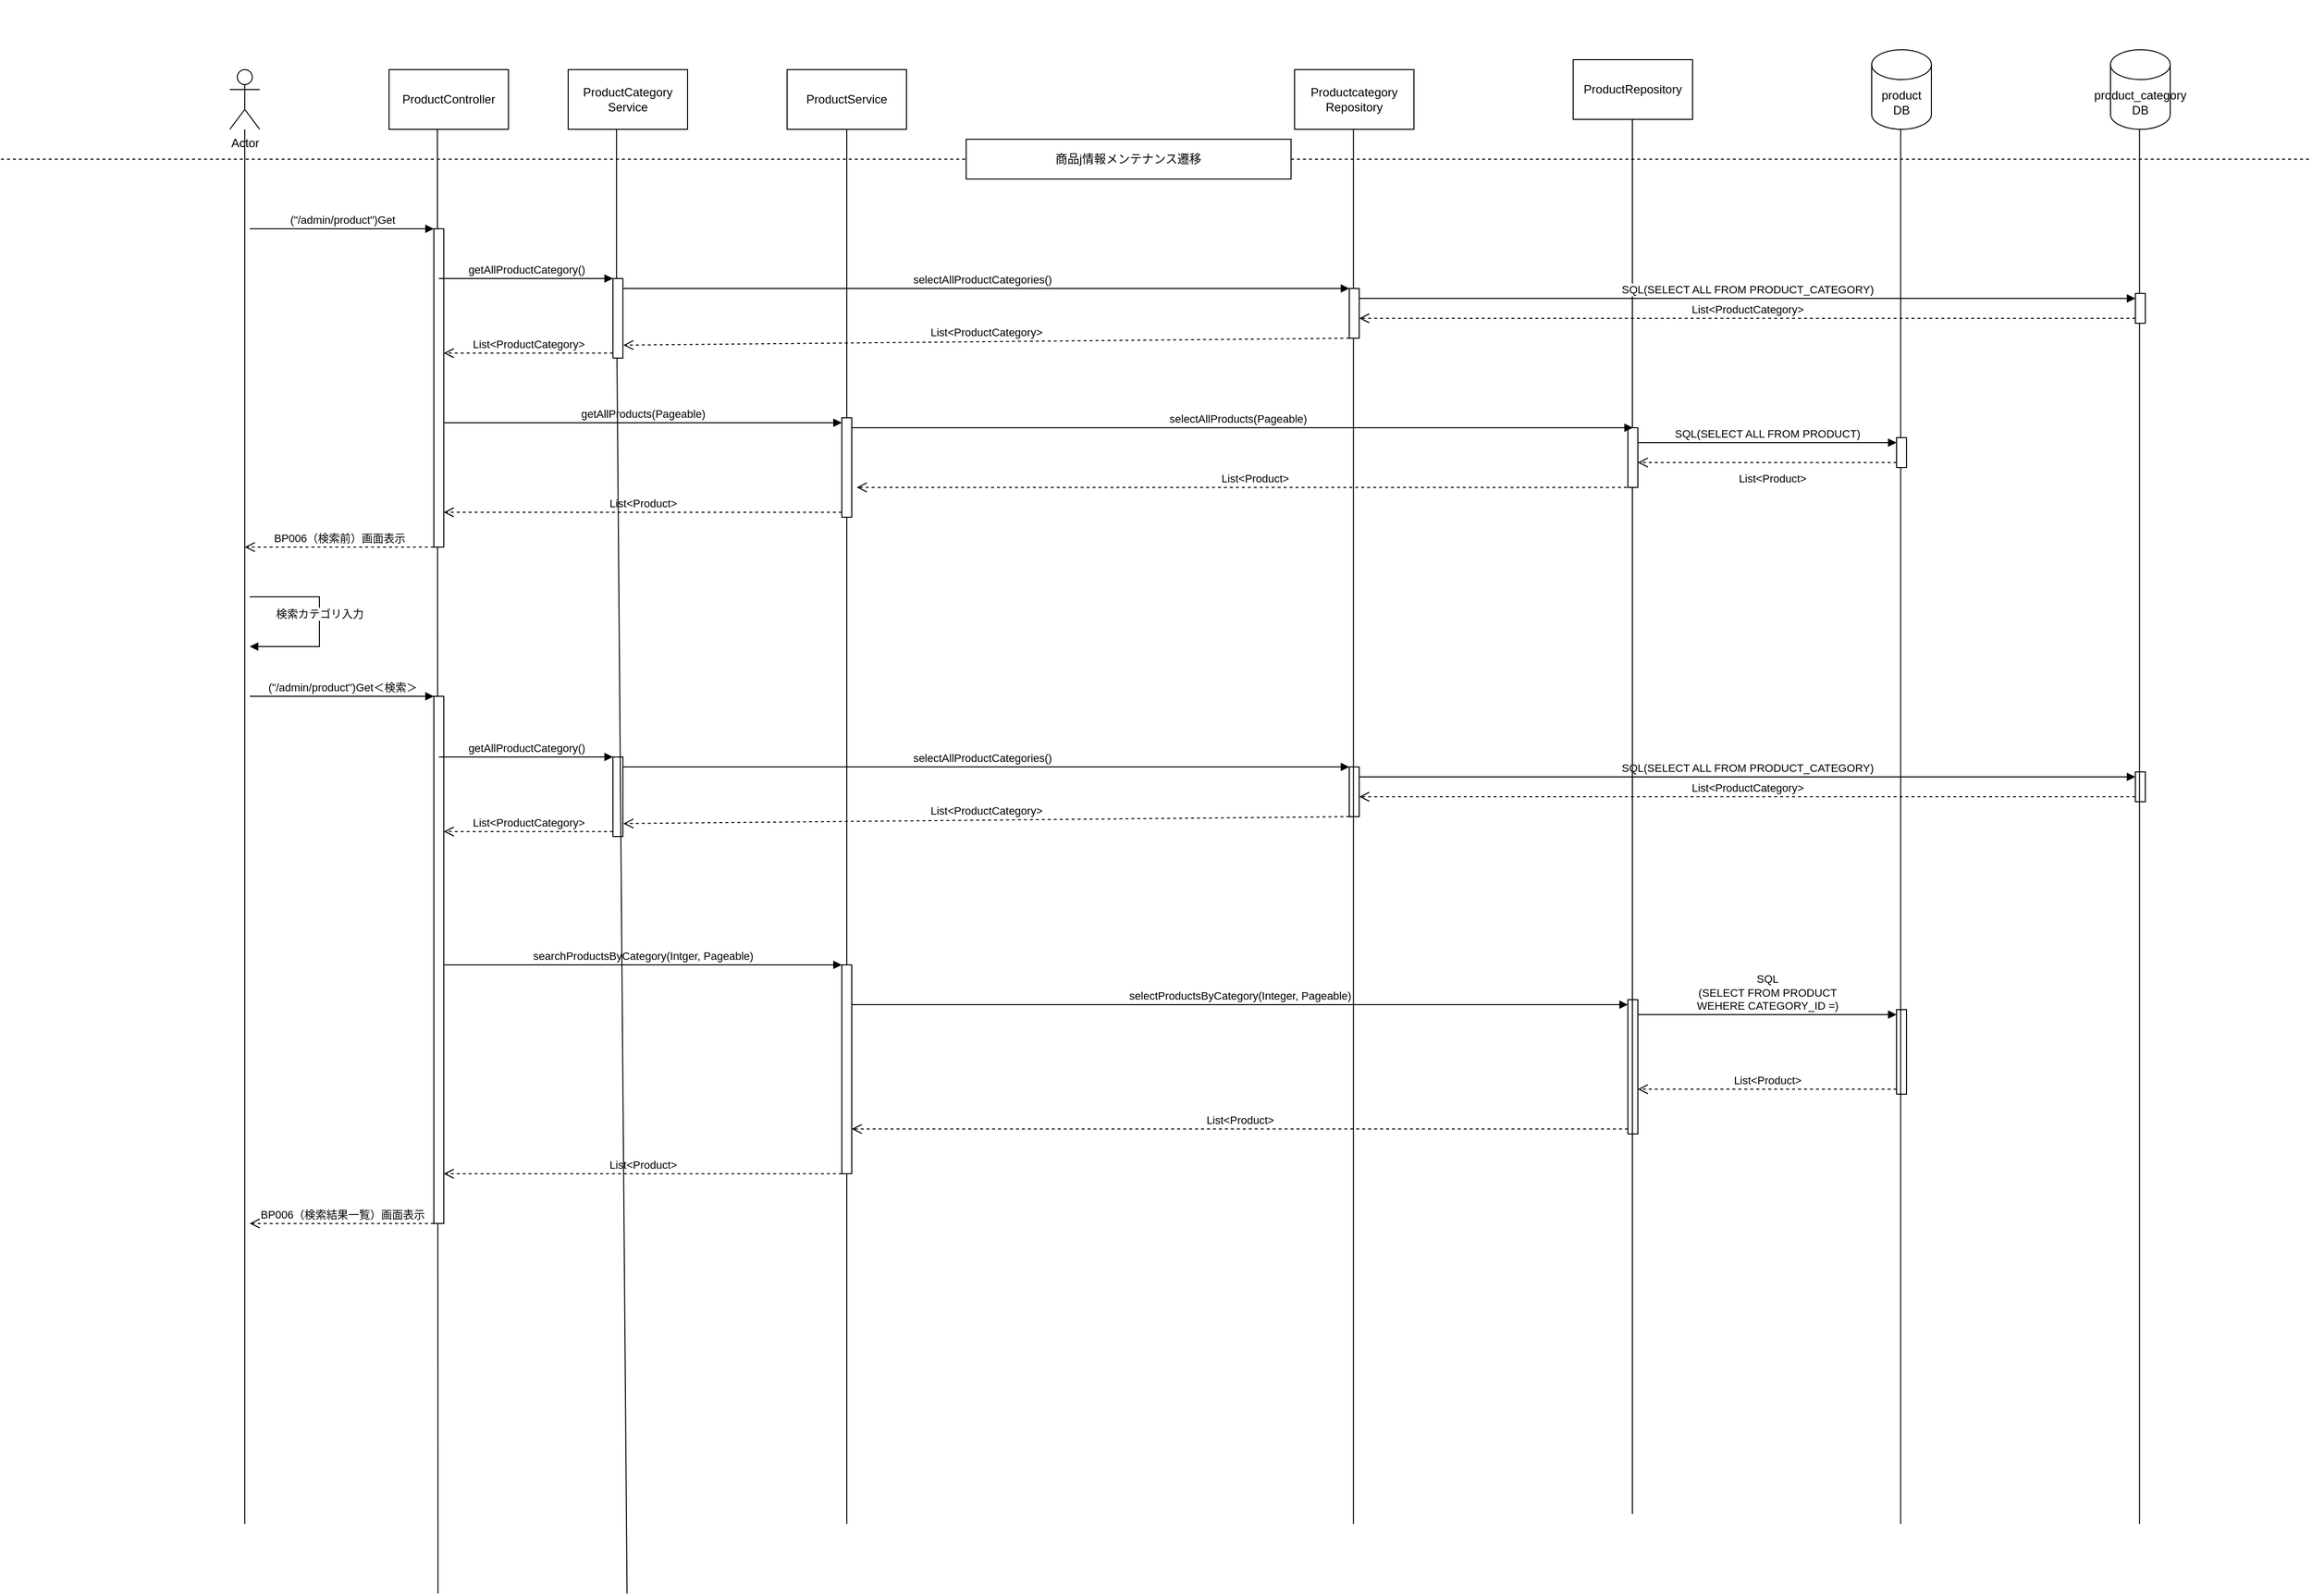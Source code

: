 <mxfile><diagram id="nW0lQf4Ng45Vo50XcFha" name="Page-1"><mxGraphModel dx="1443" dy="1142" grid="1" gridSize="10" guides="1" tooltips="1" connect="1" arrows="1" fold="1" page="1" pageScale="1" pageWidth="850" pageHeight="1100" math="0" shadow="0"><root><mxCell id="0"/><mxCell id="1" parent="0"/><mxCell id="2" value="" style="group" parent="1" vertex="1" connectable="0"><mxGeometry x="190" y="100" width="120" height="1462" as="geometry"/></mxCell><mxCell id="4" value="" style="endArrow=none;html=1;entryX=0.405;entryY=1.004;entryDx=0;entryDy=0;entryPerimeter=0;" parent="2" target="3" edge="1"><mxGeometry width="50" height="50" relative="1" as="geometry"><mxPoint x="59.17" y="1462" as="sourcePoint"/><mxPoint x="59" as="targetPoint"/></mxGeometry></mxCell><mxCell id="7" value="" style="html=1;points=[[0,0,0,0,5],[0,1,0,0,-5],[1,0,0,0,5],[1,1,0,0,-5]];perimeter=orthogonalPerimeter;outlineConnect=0;targetShapes=umlLifeline;portConstraint=eastwest;newEdgeStyle={&quot;curved&quot;:0,&quot;rounded&quot;:0};" parent="2" vertex="1"><mxGeometry x="55" y="560" width="10" height="530" as="geometry"/></mxCell><mxCell id="94" value="" style="html=1;points=[[0,0,0,0,5],[0,1,0,0,-5],[1,0,0,0,5],[1,1,0,0,-5]];perimeter=orthogonalPerimeter;outlineConnect=0;targetShapes=umlLifeline;portConstraint=eastwest;newEdgeStyle={&quot;curved&quot;:0,&quot;rounded&quot;:0};" parent="2" vertex="1"><mxGeometry x="55" y="90" width="10" height="320" as="geometry"/></mxCell><mxCell id="27" value="" style="group" parent="1" vertex="1" connectable="0"><mxGeometry x="600" y="30" width="1365" height="1462" as="geometry"/></mxCell><mxCell id="28" value="ProductService" style="rounded=0;whiteSpace=wrap;html=1;" parent="27" vertex="1"><mxGeometry width="120" height="60" as="geometry"/></mxCell><mxCell id="29" value="" style="endArrow=none;html=1;" parent="27" edge="1"><mxGeometry width="50" height="50" relative="1" as="geometry"><mxPoint x="60" y="1462" as="sourcePoint"/><mxPoint x="60" y="60" as="targetPoint"/></mxGeometry></mxCell><mxCell id="139" value="" style="html=1;points=[[0,0,0,0,5],[0,1,0,0,-5],[1,0,0,0,5],[1,1,0,0,-5]];perimeter=orthogonalPerimeter;outlineConnect=0;targetShapes=umlLifeline;portConstraint=eastwest;newEdgeStyle={&quot;curved&quot;:0,&quot;rounded&quot;:0};" parent="27" vertex="1"><mxGeometry x="55" y="350" width="10" height="100" as="geometry"/></mxCell><mxCell id="42" value="SQL&lt;div&gt;(SELECT FROM PRODUCT&lt;div&gt;WEHERE CATEGORY_ID =)&lt;/div&gt;&lt;/div&gt;" style="html=1;verticalAlign=bottom;endArrow=block;curved=0;rounded=0;entryX=0;entryY=0;entryDx=0;entryDy=5;" parent="27" source="117" target="41" edge="1"><mxGeometry relative="1" as="geometry"><mxPoint x="880" y="1025" as="sourcePoint"/></mxGeometry></mxCell><mxCell id="74" value="List&amp;lt;Product&amp;gt;" style="html=1;verticalAlign=bottom;endArrow=open;dashed=1;endSize=8;curved=0;rounded=0;exitX=0;exitY=1;exitDx=0;exitDy=-5;" parent="27" source="41" target="117" edge="1"><mxGeometry relative="1" as="geometry"><mxPoint x="965" y="1105.0" as="targetPoint"/></mxGeometry></mxCell><mxCell id="41" value="" style="html=1;points=[[0,0,0,0,5],[0,1,0,0,-5],[1,0,0,0,5],[1,1,0,0,-5]];perimeter=orthogonalPerimeter;outlineConnect=0;targetShapes=umlLifeline;portConstraint=eastwest;newEdgeStyle={&quot;curved&quot;:0,&quot;rounded&quot;:0};" parent="27" vertex="1"><mxGeometry x="1115" y="945" width="10" height="85" as="geometry"/></mxCell><mxCell id="118" value="selectProductsByCategory(Integer, Pageable)" style="html=1;verticalAlign=bottom;endArrow=block;curved=0;rounded=0;entryX=0;entryY=0;entryDx=0;entryDy=5;" parent="27" source="114" target="117" edge="1"><mxGeometry relative="1" as="geometry"><mxPoint x="565" y="1015" as="sourcePoint"/></mxGeometry></mxCell><mxCell id="119" value="List&amp;lt;Product&amp;gt;" style="html=1;verticalAlign=bottom;endArrow=open;dashed=1;endSize=8;curved=0;rounded=0;exitX=0;exitY=1;exitDx=0;exitDy=-5;" parent="27" source="117" target="114" edge="1"><mxGeometry relative="1" as="geometry"><mxPoint x="565" y="1055" as="targetPoint"/></mxGeometry></mxCell><mxCell id="117" value="" style="html=1;points=[[0,0,0,0,5],[0,1,0,0,-5],[1,0,0,0,5],[1,1,0,0,-5]];perimeter=orthogonalPerimeter;outlineConnect=0;targetShapes=umlLifeline;portConstraint=eastwest;newEdgeStyle={&quot;curved&quot;:0,&quot;rounded&quot;:0};" parent="27" vertex="1"><mxGeometry x="845" y="935" width="10" height="135" as="geometry"/></mxCell><mxCell id="114" value="" style="html=1;points=[[0,0,0,0,5],[0,1,0,0,-5],[1,0,0,0,5],[1,1,0,0,-5]];perimeter=orthogonalPerimeter;outlineConnect=0;targetShapes=umlLifeline;portConstraint=eastwest;newEdgeStyle={&quot;curved&quot;:0,&quot;rounded&quot;:0};" parent="27" vertex="1"><mxGeometry x="55" y="900" width="10" height="210" as="geometry"/></mxCell><mxCell id="194" value="List&amp;lt;Product&amp;gt;" style="html=1;verticalAlign=bottom;endArrow=open;dashed=1;endSize=8;curved=0;rounded=0;" parent="27" edge="1"><mxGeometry relative="1" as="geometry"><mxPoint x="55" y="1110" as="sourcePoint"/><mxPoint x="-345" y="1110" as="targetPoint"/></mxGeometry></mxCell><mxCell id="193" value="searchProductsByCategory(Intger, Pageable)" style="html=1;verticalAlign=bottom;endArrow=block;curved=0;rounded=0;" parent="27" edge="1"><mxGeometry width="80" relative="1" as="geometry"><mxPoint x="-345" y="900" as="sourcePoint"/><mxPoint x="55" y="900" as="targetPoint"/></mxGeometry></mxCell><mxCell id="204" value="getAllProductCategory()" style="html=1;verticalAlign=bottom;endArrow=block;curved=0;rounded=0;" parent="27" target="206" edge="1"><mxGeometry x="-0.002" relative="1" as="geometry"><mxPoint x="-350" y="691" as="sourcePoint"/><mxPoint x="50" y="691" as="targetPoint"/><mxPoint as="offset"/></mxGeometry></mxCell><mxCell id="205" value="List&amp;lt;ProductCategory&amp;gt;" style="html=1;verticalAlign=bottom;endArrow=open;dashed=1;endSize=8;curved=0;rounded=0;exitX=0;exitY=1;exitDx=0;exitDy=-5;" parent="27" source="206" edge="1"><mxGeometry relative="1" as="geometry"><mxPoint x="-345" y="766" as="targetPoint"/></mxGeometry></mxCell><mxCell id="206" value="" style="html=1;points=[[0,0,0,0,5],[0,1,0,0,-5],[1,0,0,0,5],[1,1,0,0,-5]];perimeter=orthogonalPerimeter;outlineConnect=0;targetShapes=umlLifeline;portConstraint=eastwest;newEdgeStyle={&quot;curved&quot;:0,&quot;rounded&quot;:0};" parent="27" vertex="1"><mxGeometry x="-175" y="691" width="10" height="80" as="geometry"/></mxCell><mxCell id="207" value="selectAllProductCategories()" style="html=1;verticalAlign=bottom;endArrow=block;curved=0;rounded=0;entryX=0;entryY=0;entryDx=0;entryDy=5;" parent="27" edge="1"><mxGeometry x="-0.011" relative="1" as="geometry"><mxPoint x="-165" y="701" as="sourcePoint"/><mxPoint as="offset"/><mxPoint x="565" y="701" as="targetPoint"/></mxGeometry></mxCell><mxCell id="208" value="List&amp;lt;ProductCategory&amp;gt;" style="html=1;verticalAlign=bottom;endArrow=open;dashed=1;endSize=8;curved=0;rounded=0;entryX=1.049;entryY=0.837;entryDx=0;entryDy=0;entryPerimeter=0;" parent="27" source="211" target="206" edge="1"><mxGeometry relative="1" as="geometry"><mxPoint x="670" y="786" as="targetPoint"/></mxGeometry></mxCell><mxCell id="209" value="SQL(SELECT ALL FROM PRODUCT_CATEGORY)" style="html=1;verticalAlign=bottom;endArrow=block;curved=0;rounded=0;entryX=0;entryY=0;entryDx=0;entryDy=5;" parent="27" source="211" target="212" edge="1"><mxGeometry relative="1" as="geometry"><mxPoint x="1040" y="736" as="sourcePoint"/></mxGeometry></mxCell><mxCell id="210" value="List&amp;lt;ProductCategory&amp;gt;" style="html=1;verticalAlign=bottom;endArrow=open;dashed=1;endSize=8;curved=0;rounded=0;exitX=0;exitY=1;exitDx=0;exitDy=-5;" parent="27" source="212" target="211" edge="1"><mxGeometry relative="1" as="geometry"><mxPoint x="1040" y="806" as="targetPoint"/><mxPoint as="offset"/></mxGeometry></mxCell><mxCell id="211" value="" style="html=1;points=[[0,0,0,0,5],[0,1,0,0,-5],[1,0,0,0,5],[1,1,0,0,-5]];perimeter=orthogonalPerimeter;outlineConnect=0;targetShapes=umlLifeline;portConstraint=eastwest;newEdgeStyle={&quot;curved&quot;:0,&quot;rounded&quot;:0};" parent="27" vertex="1"><mxGeometry x="565" y="701" width="10" height="50" as="geometry"/></mxCell><mxCell id="212" value="" style="html=1;points=[[0,0,0,0,5],[0,1,0,0,-5],[1,0,0,0,5],[1,1,0,0,-5]];perimeter=orthogonalPerimeter;outlineConnect=0;targetShapes=umlLifeline;portConstraint=eastwest;newEdgeStyle={&quot;curved&quot;:0,&quot;rounded&quot;:0};" parent="27" vertex="1"><mxGeometry x="1355" y="706" width="10" height="30" as="geometry"/></mxCell><mxCell id="32" value="" style="group" parent="1" vertex="1" connectable="0"><mxGeometry x="1390" y="-40" width="120" height="1462" as="geometry"/></mxCell><mxCell id="33" value="ProductRepository" style="rounded=0;whiteSpace=wrap;html=1;" parent="32" vertex="1"><mxGeometry y="60" width="120" height="60" as="geometry"/></mxCell><mxCell id="34" value="" style="endArrow=none;html=1;" parent="32" edge="1"><mxGeometry width="50" height="50" relative="1" as="geometry"><mxPoint x="59.5" y="1522" as="sourcePoint"/><mxPoint x="59.5" y="120" as="targetPoint"/></mxGeometry></mxCell><mxCell id="145" value="" style="html=1;points=[[0,0,0,0,5],[0,1,0,0,-5],[1,0,0,0,5],[1,1,0,0,-5]];perimeter=orthogonalPerimeter;outlineConnect=0;targetShapes=umlLifeline;portConstraint=eastwest;newEdgeStyle={&quot;curved&quot;:0,&quot;rounded&quot;:0};" parent="32" vertex="1"><mxGeometry x="55" y="430" width="10" height="60" as="geometry"/></mxCell><mxCell id="37" value="" style="group" parent="1" vertex="1" connectable="0"><mxGeometry x="1690" y="10" width="60" height="1482" as="geometry"/></mxCell><mxCell id="38" value="product&lt;div&gt;DB&lt;/div&gt;" style="shape=cylinder3;whiteSpace=wrap;html=1;boundedLbl=1;backgroundOutline=1;size=15;" parent="37" vertex="1"><mxGeometry width="60" height="80" as="geometry"/></mxCell><mxCell id="39" value="" style="endArrow=none;html=1;" parent="37" edge="1"><mxGeometry width="50" height="50" relative="1" as="geometry"><mxPoint x="29.17" y="1482" as="sourcePoint"/><mxPoint x="29.17" y="80" as="targetPoint"/></mxGeometry></mxCell><mxCell id="150" value="" style="html=1;points=[[0,0,0,0,5],[0,1,0,0,-5],[1,0,0,0,5],[1,1,0,0,-5]];perimeter=orthogonalPerimeter;outlineConnect=0;targetShapes=umlLifeline;portConstraint=eastwest;newEdgeStyle={&quot;curved&quot;:0,&quot;rounded&quot;:0};" parent="37" vertex="1"><mxGeometry x="25" y="390" width="10" height="30" as="geometry"/></mxCell><mxCell id="43" value="" style="group" parent="1" vertex="1" connectable="0"><mxGeometry x="40" y="30" width="30" height="1462" as="geometry"/></mxCell><mxCell id="44" value="Actor" style="shape=umlActor;verticalLabelPosition=bottom;verticalAlign=top;html=1;outlineConnect=0;" parent="43" vertex="1"><mxGeometry width="30" height="60" as="geometry"/></mxCell><mxCell id="45" value="" style="endArrow=none;html=1;" parent="43" target="44" edge="1"><mxGeometry width="50" height="50" relative="1" as="geometry"><mxPoint x="15" y="1462" as="sourcePoint"/><mxPoint x="770" y="60" as="targetPoint"/></mxGeometry></mxCell><mxCell id="54" value="" style="group" parent="1" vertex="1" connectable="0"><mxGeometry x="-190" y="100" width="2320" height="40" as="geometry"/></mxCell><mxCell id="55" value="" style="endArrow=none;dashed=1;html=1;" parent="54" source="57" edge="1"><mxGeometry width="50" height="50" relative="1" as="geometry"><mxPoint y="20" as="sourcePoint"/><mxPoint x="2320.0" y="20" as="targetPoint"/></mxGeometry></mxCell><mxCell id="56" value="" style="endArrow=none;dashed=1;html=1;" parent="54" target="57" edge="1"><mxGeometry width="50" height="50" relative="1" as="geometry"><mxPoint y="20" as="sourcePoint"/><mxPoint x="2320.0" y="20" as="targetPoint"/></mxGeometry></mxCell><mxCell id="57" value="商品j情報メンテナンス遷移" style="rounded=0;whiteSpace=wrap;html=1;" parent="54" vertex="1"><mxGeometry x="970.001" width="326.454" height="40" as="geometry"/></mxCell><mxCell id="96" value="" style="group" parent="1" vertex="1" connectable="0"><mxGeometry x="1110" y="30" width="120" height="1462" as="geometry"/></mxCell><mxCell id="97" value="Productcategory&lt;div&gt;Repository&lt;/div&gt;" style="rounded=0;whiteSpace=wrap;html=1;" parent="96" vertex="1"><mxGeometry width="120" height="60" as="geometry"/></mxCell><mxCell id="98" value="" style="endArrow=none;html=1;" parent="96" edge="1"><mxGeometry width="50" height="50" relative="1" as="geometry"><mxPoint x="59.17" y="1462" as="sourcePoint"/><mxPoint x="59.17" y="60" as="targetPoint"/></mxGeometry></mxCell><mxCell id="104" value="" style="html=1;points=[[0,0,0,0,5],[0,1,0,0,-5],[1,0,0,0,5],[1,1,0,0,-5]];perimeter=orthogonalPerimeter;outlineConnect=0;targetShapes=umlLifeline;portConstraint=eastwest;newEdgeStyle={&quot;curved&quot;:0,&quot;rounded&quot;:0};" parent="96" vertex="1"><mxGeometry x="55" y="220" width="10" height="50" as="geometry"/></mxCell><mxCell id="101" value="getAllProductCategory()" style="html=1;verticalAlign=bottom;endArrow=block;curved=0;rounded=0;" parent="1" target="100" edge="1"><mxGeometry x="-0.002" relative="1" as="geometry"><mxPoint x="250" y="240" as="sourcePoint"/><mxPoint x="650" y="240" as="targetPoint"/><mxPoint as="offset"/></mxGeometry></mxCell><mxCell id="102" value="List&amp;lt;ProductCategory&amp;gt;" style="html=1;verticalAlign=bottom;endArrow=open;dashed=1;endSize=8;curved=0;rounded=0;exitX=0;exitY=1;exitDx=0;exitDy=-5;" parent="1" source="100" target="94" edge="1"><mxGeometry relative="1" as="geometry"><mxPoint x="260" y="395" as="targetPoint"/></mxGeometry></mxCell><mxCell id="105" value="selectAllProductCategories()" style="html=1;verticalAlign=bottom;endArrow=block;curved=0;rounded=0;entryX=0;entryY=0;entryDx=0;entryDy=5;" parent="1" edge="1"><mxGeometry x="-0.011" relative="1" as="geometry"><mxPoint x="435" y="250" as="sourcePoint"/><mxPoint as="offset"/><mxPoint x="1165" y="250" as="targetPoint"/></mxGeometry></mxCell><mxCell id="106" value="List&amp;lt;ProductCategory&amp;gt;" style="html=1;verticalAlign=bottom;endArrow=open;dashed=1;endSize=8;curved=0;rounded=0;entryX=1.049;entryY=0.837;entryDx=0;entryDy=0;entryPerimeter=0;" parent="1" source="104" target="100" edge="1"><mxGeometry relative="1" as="geometry"><mxPoint x="1270" y="335" as="targetPoint"/></mxGeometry></mxCell><mxCell id="108" value="SQL(SELECT ALL FROM PRODUCT_CATEGORY)" style="html=1;verticalAlign=bottom;endArrow=block;curved=0;rounded=0;entryX=0;entryY=0;entryDx=0;entryDy=5;" parent="1" source="104" target="107" edge="1"><mxGeometry relative="1" as="geometry"><mxPoint x="1640" y="285" as="sourcePoint"/></mxGeometry></mxCell><mxCell id="109" value="List&amp;lt;ProductCategory&amp;gt;" style="html=1;verticalAlign=bottom;endArrow=open;dashed=1;endSize=8;curved=0;rounded=0;exitX=0;exitY=1;exitDx=0;exitDy=-5;" parent="1" source="107" target="104" edge="1"><mxGeometry relative="1" as="geometry"><mxPoint x="1640" y="355" as="targetPoint"/><mxPoint as="offset"/></mxGeometry></mxCell><mxCell id="140" value="getAllProducts(Pageable)" style="html=1;verticalAlign=bottom;endArrow=block;curved=0;rounded=0;entryX=0;entryY=0;entryDx=0;entryDy=5;" parent="1" source="94" target="139" edge="1"><mxGeometry relative="1" as="geometry"><mxPoint x="255" y="445" as="sourcePoint"/></mxGeometry></mxCell><mxCell id="141" value="List&amp;lt;Product&amp;gt;" style="html=1;verticalAlign=bottom;endArrow=open;dashed=1;endSize=8;curved=0;rounded=0;exitX=0;exitY=1;exitDx=0;exitDy=-5;" parent="1" source="139" target="94" edge="1"><mxGeometry relative="1" as="geometry"><mxPoint x="255" y="515" as="targetPoint"/></mxGeometry></mxCell><mxCell id="148" value="SQL(SELECT ALL FROM PRODUCT)" style="html=1;verticalAlign=bottom;endArrow=block;curved=0;rounded=0;entryX=0;entryY=0;entryDx=0;entryDy=5;" parent="1" source="145" target="150" edge="1"><mxGeometry relative="1" as="geometry"><mxPoint x="1490" y="475" as="sourcePoint"/></mxGeometry></mxCell><mxCell id="149" value="List&amp;lt;Product&amp;gt;" style="html=1;verticalAlign=bottom;endArrow=open;dashed=1;endSize=8;curved=0;rounded=0;exitX=0;exitY=1;exitDx=0;exitDy=-5;" parent="1" source="150" target="145" edge="1"><mxGeometry x="-0.038" y="25" relative="1" as="geometry"><mxPoint x="1465" y="495" as="targetPoint"/><mxPoint as="offset"/></mxGeometry></mxCell><mxCell id="156" value="selectAllProducts(Pageable)" style="html=1;verticalAlign=bottom;endArrow=block;curved=0;rounded=0;" parent="1" source="139" edge="1"><mxGeometry x="-0.011" relative="1" as="geometry"><mxPoint x="660" y="380" as="sourcePoint"/><mxPoint as="offset"/><mxPoint x="1450" y="390" as="targetPoint"/></mxGeometry></mxCell><mxCell id="3" value="ProductController" style="rounded=0;whiteSpace=wrap;html=1;" parent="1" vertex="1"><mxGeometry x="200" y="30" width="120" height="60" as="geometry"/></mxCell><mxCell id="177" value="(&quot;/admin/product&quot;)Get" style="html=1;verticalAlign=bottom;endArrow=block;curved=0;rounded=0;" parent="1" edge="1"><mxGeometry width="80" relative="1" as="geometry"><mxPoint x="60" y="190" as="sourcePoint"/><mxPoint x="245" y="190" as="targetPoint"/></mxGeometry></mxCell><mxCell id="147" value="List&amp;lt;Product&amp;gt;" style="html=1;verticalAlign=bottom;endArrow=open;dashed=1;endSize=8;curved=0;rounded=0;exitX=0;exitY=1;exitDx=0;exitDy=-5;exitPerimeter=0;" parent="1" edge="1"><mxGeometry x="-0.026" relative="1" as="geometry"><mxPoint x="670" y="450" as="targetPoint"/><mxPoint x="1450" y="450" as="sourcePoint"/><mxPoint as="offset"/></mxGeometry></mxCell><mxCell id="186" value="" style="group" parent="1" vertex="1" connectable="0"><mxGeometry x="1930" y="10" width="60" height="1482" as="geometry"/></mxCell><mxCell id="187" value="product_category&lt;div&gt;DB&lt;/div&gt;" style="shape=cylinder3;whiteSpace=wrap;html=1;boundedLbl=1;backgroundOutline=1;size=15;" parent="186" vertex="1"><mxGeometry width="60" height="80" as="geometry"/></mxCell><mxCell id="188" value="" style="endArrow=none;html=1;" parent="186" edge="1"><mxGeometry width="50" height="50" relative="1" as="geometry"><mxPoint x="29.17" y="1482" as="sourcePoint"/><mxPoint x="29.17" y="80" as="targetPoint"/></mxGeometry></mxCell><mxCell id="107" value="" style="html=1;points=[[0,0,0,0,5],[0,1,0,0,-5],[1,0,0,0,5],[1,1,0,0,-5]];perimeter=orthogonalPerimeter;outlineConnect=0;targetShapes=umlLifeline;portConstraint=eastwest;newEdgeStyle={&quot;curved&quot;:0,&quot;rounded&quot;:0};" parent="186" vertex="1"><mxGeometry x="25" y="245" width="10" height="30" as="geometry"/></mxCell><mxCell id="192" value="(&quot;/admin/product&quot;)Get＜検索＞" style="html=1;verticalAlign=bottom;endArrow=block;curved=0;rounded=0;" parent="1" edge="1"><mxGeometry width="80" relative="1" as="geometry"><mxPoint x="60" y="660" as="sourcePoint"/><mxPoint x="245" y="660" as="targetPoint"/></mxGeometry></mxCell><mxCell id="181" value="&lt;span style=&quot;color: rgb(0, 0, 0);&quot;&gt;BP006（検索前）画面表示&lt;/span&gt;" style="html=1;verticalAlign=bottom;endArrow=open;dashed=1;endSize=8;curved=0;rounded=0;" parent="1" edge="1"><mxGeometry relative="1" as="geometry"><mxPoint x="245" y="510" as="sourcePoint"/><mxPoint x="55" y="510" as="targetPoint"/><mxPoint as="offset"/></mxGeometry></mxCell><mxCell id="9" value="BP006（検索結果一覧）画面表示" style="html=1;verticalAlign=bottom;endArrow=open;dashed=1;endSize=8;curved=0;rounded=0;" parent="1" edge="1"><mxGeometry relative="1" as="geometry"><mxPoint x="60" y="1190" as="targetPoint"/><mxPoint x="245" y="1190" as="sourcePoint"/></mxGeometry></mxCell><mxCell id="195" value="検索カテゴリ入力" style="html=1;verticalAlign=bottom;endArrow=block;curved=0;rounded=0;" parent="1" edge="1"><mxGeometry x="0.007" width="80" relative="1" as="geometry"><mxPoint x="60" y="560" as="sourcePoint"/><mxPoint x="60" y="610" as="targetPoint"/><Array as="points"><mxPoint x="130" y="560"/><mxPoint x="130" y="610"/></Array><mxPoint as="offset"/></mxGeometry></mxCell><mxCell id="201" value="" style="endArrow=none;html=1;entryX=0.405;entryY=1.004;entryDx=0;entryDy=0;entryPerimeter=0;" parent="1" source="100" target="202" edge="1"><mxGeometry width="50" height="50" relative="1" as="geometry"><mxPoint x="439.17" y="1562" as="sourcePoint"/><mxPoint x="439" y="100" as="targetPoint"/></mxGeometry></mxCell><mxCell id="202" value="ProductCategory&lt;div&gt;Service&lt;/div&gt;" style="rounded=0;whiteSpace=wrap;html=1;" parent="1" vertex="1"><mxGeometry x="380" y="30" width="120" height="60" as="geometry"/></mxCell><mxCell id="203" value="" style="endArrow=none;html=1;entryX=0.405;entryY=1.004;entryDx=0;entryDy=0;entryPerimeter=0;" parent="1" target="100" edge="1"><mxGeometry width="50" height="50" relative="1" as="geometry"><mxPoint x="439.17" y="1562" as="sourcePoint"/><mxPoint x="439" y="90" as="targetPoint"/></mxGeometry></mxCell><mxCell id="100" value="" style="html=1;points=[[0,0,0,0,5],[0,1,0,0,-5],[1,0,0,0,5],[1,1,0,0,-5]];perimeter=orthogonalPerimeter;outlineConnect=0;targetShapes=umlLifeline;portConstraint=eastwest;newEdgeStyle={&quot;curved&quot;:0,&quot;rounded&quot;:0};" parent="1" vertex="1"><mxGeometry x="425" y="240" width="10" height="80" as="geometry"/></mxCell></root></mxGraphModel></diagram></mxfile>